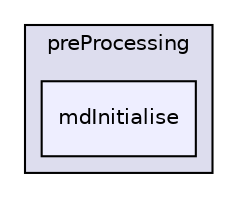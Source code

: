 digraph "applications/utilities/preProcessing/mdInitialise" {
  bgcolor=transparent;
  compound=true
  node [ fontsize="10", fontname="Helvetica"];
  edge [ labelfontsize="10", labelfontname="Helvetica"];
  subgraph clusterdir_2cb9088fcfa5d85f3ea0b5a37d6be287 {
    graph [ bgcolor="#ddddee", pencolor="black", label="preProcessing" fontname="Helvetica", fontsize="10", URL="dir_2cb9088fcfa5d85f3ea0b5a37d6be287.html"]
  dir_04b3648d91b11fefdf800213de686322 [shape=box, label="mdInitialise", style="filled", fillcolor="#eeeeff", pencolor="black", URL="dir_04b3648d91b11fefdf800213de686322.html"];
  }
}
